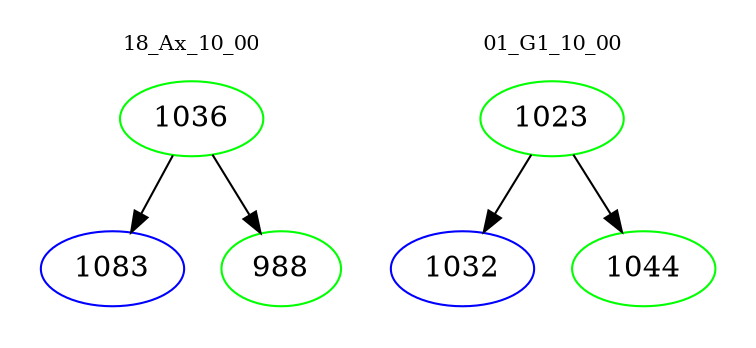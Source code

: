 digraph{
subgraph cluster_0 {
color = white
label = "18_Ax_10_00";
fontsize=10;
T0_1036 [label="1036", color="green"]
T0_1036 -> T0_1083 [color="black"]
T0_1083 [label="1083", color="blue"]
T0_1036 -> T0_988 [color="black"]
T0_988 [label="988", color="green"]
}
subgraph cluster_1 {
color = white
label = "01_G1_10_00";
fontsize=10;
T1_1023 [label="1023", color="green"]
T1_1023 -> T1_1032 [color="black"]
T1_1032 [label="1032", color="blue"]
T1_1023 -> T1_1044 [color="black"]
T1_1044 [label="1044", color="green"]
}
}
